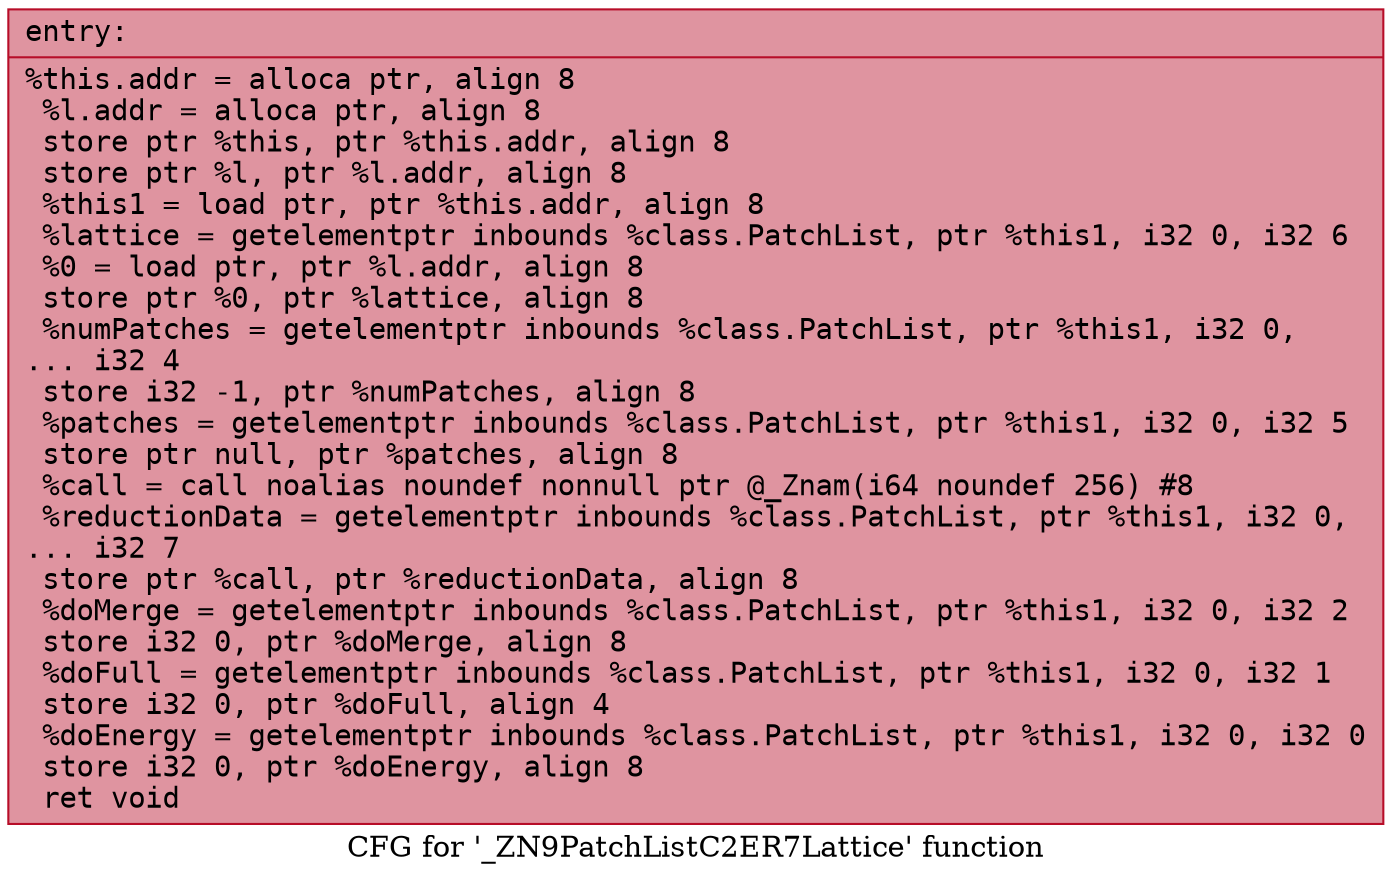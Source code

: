 digraph "CFG for '_ZN9PatchListC2ER7Lattice' function" {
	label="CFG for '_ZN9PatchListC2ER7Lattice' function";

	Node0x55cd7f052ae0 [shape=record,color="#b70d28ff", style=filled, fillcolor="#b70d2870" fontname="Courier",label="{entry:\l|  %this.addr = alloca ptr, align 8\l  %l.addr = alloca ptr, align 8\l  store ptr %this, ptr %this.addr, align 8\l  store ptr %l, ptr %l.addr, align 8\l  %this1 = load ptr, ptr %this.addr, align 8\l  %lattice = getelementptr inbounds %class.PatchList, ptr %this1, i32 0, i32 6\l  %0 = load ptr, ptr %l.addr, align 8\l  store ptr %0, ptr %lattice, align 8\l  %numPatches = getelementptr inbounds %class.PatchList, ptr %this1, i32 0,\l... i32 4\l  store i32 -1, ptr %numPatches, align 8\l  %patches = getelementptr inbounds %class.PatchList, ptr %this1, i32 0, i32 5\l  store ptr null, ptr %patches, align 8\l  %call = call noalias noundef nonnull ptr @_Znam(i64 noundef 256) #8\l  %reductionData = getelementptr inbounds %class.PatchList, ptr %this1, i32 0,\l... i32 7\l  store ptr %call, ptr %reductionData, align 8\l  %doMerge = getelementptr inbounds %class.PatchList, ptr %this1, i32 0, i32 2\l  store i32 0, ptr %doMerge, align 8\l  %doFull = getelementptr inbounds %class.PatchList, ptr %this1, i32 0, i32 1\l  store i32 0, ptr %doFull, align 4\l  %doEnergy = getelementptr inbounds %class.PatchList, ptr %this1, i32 0, i32 0\l  store i32 0, ptr %doEnergy, align 8\l  ret void\l}"];
}
